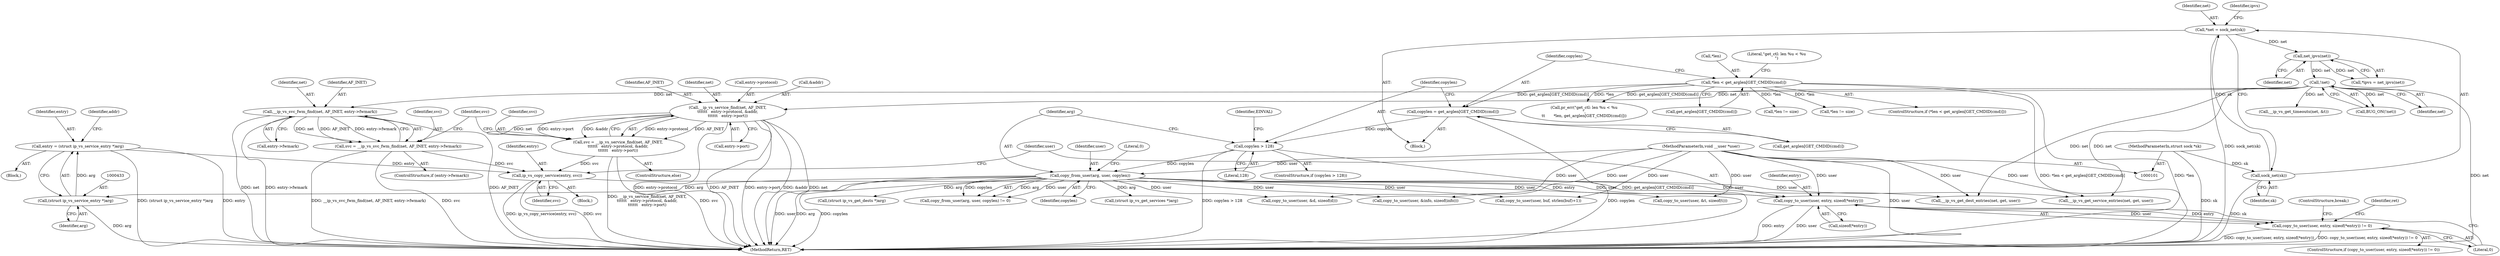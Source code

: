 digraph "0_linux_2d8a041b7bfe1097af21441cb77d6af95f4f4680@API" {
"1000471" [label="(Call,ip_vs_copy_service(entry, svc))"];
"1000430" [label="(Call,entry = (struct ip_vs_service_entry *)arg)"];
"1000432" [label="(Call,(struct ip_vs_service_entry *)arg)"];
"1000179" [label="(Call,copy_from_user(arg, user, copylen))"];
"1000104" [label="(MethodParameterIn,void __user *user)"];
"1000171" [label="(Call,copylen > 128)"];
"1000164" [label="(Call,copylen = get_arglen[GET_CMDID(cmd)])"];
"1000145" [label="(Call,*len < get_arglen[GET_CMDID(cmd)])"];
"1000446" [label="(Call,svc = __ip_vs_svc_fwm_find(net, AF_INET, entry->fwmark))"];
"1000448" [label="(Call,__ip_vs_svc_fwm_find(net, AF_INET, entry->fwmark))"];
"1000124" [label="(Call,!net)"];
"1000121" [label="(Call,net_ipvs(net))"];
"1000114" [label="(Call,*net = sock_net(sk))"];
"1000116" [label="(Call,sock_net(sk))"];
"1000102" [label="(MethodParameterIn,struct sock *sk)"];
"1000455" [label="(Call,svc = __ip_vs_service_find(net, AF_INET,\n\t\t\t\t\t\t   entry->protocol, &addr,\n\t\t\t\t\t\t   entry->port))"];
"1000457" [label="(Call,__ip_vs_service_find(net, AF_INET,\n\t\t\t\t\t\t   entry->protocol, &addr,\n\t\t\t\t\t\t   entry->port))"];
"1000476" [label="(Call,copy_to_user(user, entry, sizeof(*entry)))"];
"1000475" [label="(Call,copy_to_user(user, entry, sizeof(*entry)) != 0)"];
"1000121" [label="(Call,net_ipvs(net))"];
"1000479" [label="(Call,sizeof(*entry))"];
"1000477" [label="(Identifier,user)"];
"1000449" [label="(Identifier,net)"];
"1000431" [label="(Identifier,entry)"];
"1000104" [label="(MethodParameterIn,void __user *user)"];
"1000153" [label="(Call,pr_err(\"get_ctl: len %u < %u\n\",\n\t\t       *len, get_arglen[GET_CMDID(cmd)]))"];
"1000492" [label="(ControlStructure,break;)"];
"1000451" [label="(Call,entry->fwmark)"];
"1000476" [label="(Call,copy_to_user(user, entry, sizeof(*entry)))"];
"1000478" [label="(Identifier,entry)"];
"1000179" [label="(Call,copy_from_user(arg, user, copylen))"];
"1000124" [label="(Call,!net)"];
"1000148" [label="(Call,get_arglen[GET_CMDID(cmd)])"];
"1000434" [label="(Identifier,arg)"];
"1000430" [label="(Call,entry = (struct ip_vs_service_entry *)arg)"];
"1000172" [label="(Identifier,copylen)"];
"1000183" [label="(Literal,0)"];
"1000473" [label="(Identifier,svc)"];
"1000442" [label="(ControlStructure,if (entry->fwmark))"];
"1000552" [label="(Call,copy_to_user(user, &t, sizeof(t)))"];
"1000450" [label="(Identifier,AF_INET)"];
"1000114" [label="(Call,*net = sock_net(sk))"];
"1000475" [label="(Call,copy_to_user(user, entry, sizeof(*entry)) != 0)"];
"1000178" [label="(Call,copy_from_user(arg, user, copylen) != 0)"];
"1000145" [label="(Call,*len < get_arglen[GET_CMDID(cmd)])"];
"1000106" [label="(Block,)"];
"1000146" [label="(Call,*len)"];
"1000180" [label="(Identifier,arg)"];
"1000164" [label="(Call,copylen = get_arglen[GET_CMDID(cmd)])"];
"1000115" [label="(Identifier,net)"];
"1000459" [label="(Identifier,AF_INET)"];
"1000171" [label="(Call,copylen > 128)"];
"1000325" [label="(Call,copy_to_user(user, buf, strlen(buf)+1))"];
"1000532" [label="(Call,__ip_vs_get_dest_entries(net, get, user))"];
"1000515" [label="(Call,*len != size)"];
"1000122" [label="(Identifier,net)"];
"1000176" [label="(Identifier,EINVAL)"];
"1000116" [label="(Call,sock_net(sk))"];
"1000437" [label="(Identifier,addr)"];
"1000575" [label="(MethodReturn,RET)"];
"1000469" [label="(Identifier,svc)"];
"1000286" [label="(Call,copy_to_user(user, &d, sizeof(d)))"];
"1000420" [label="(Call,__ip_vs_get_service_entries(net, get, user))"];
"1000455" [label="(Call,svc = __ip_vs_service_find(net, AF_INET,\n\t\t\t\t\t\t   entry->protocol, &addr,\n\t\t\t\t\t\t   entry->port))"];
"1000546" [label="(Call,__ip_vs_get_timeouts(net, &t))"];
"1000482" [label="(Literal,0)"];
"1000465" [label="(Call,entry->port)"];
"1000457" [label="(Call,__ip_vs_service_find(net, AF_INET,\n\t\t\t\t\t\t   entry->protocol, &addr,\n\t\t\t\t\t\t   entry->port))"];
"1000102" [label="(MethodParameterIn,struct sock *sk)"];
"1000454" [label="(ControlStructure,else)"];
"1000458" [label="(Identifier,net)"];
"1000472" [label="(Identifier,entry)"];
"1000181" [label="(Identifier,user)"];
"1000403" [label="(Call,*len != size)"];
"1000470" [label="(Block,)"];
"1000369" [label="(Call,copy_to_user(user, &info, sizeof(info)))"];
"1000448" [label="(Call,__ip_vs_svc_fwm_find(net, AF_INET, entry->fwmark))"];
"1000144" [label="(ControlStructure,if (*len < get_arglen[GET_CMDID(cmd)]))"];
"1000119" [label="(Call,*ipvs = net_ipvs(net))"];
"1000471" [label="(Call,ip_vs_copy_service(entry, svc))"];
"1000120" [label="(Identifier,ipvs)"];
"1000117" [label="(Identifier,sk)"];
"1000456" [label="(Identifier,svc)"];
"1000426" [label="(Block,)"];
"1000154" [label="(Literal,\"get_ctl: len %u < %u\n\")"];
"1000460" [label="(Call,entry->protocol)"];
"1000182" [label="(Identifier,copylen)"];
"1000123" [label="(Call,BUG_ON(!net))"];
"1000166" [label="(Call,get_arglen[GET_CMDID(cmd)])"];
"1000432" [label="(Call,(struct ip_vs_service_entry *)arg)"];
"1000387" [label="(Call,(struct ip_vs_get_services *)arg)"];
"1000447" [label="(Identifier,svc)"];
"1000165" [label="(Identifier,copylen)"];
"1000484" [label="(Identifier,ret)"];
"1000446" [label="(Call,svc = __ip_vs_svc_fwm_find(net, AF_INET, entry->fwmark))"];
"1000125" [label="(Identifier,net)"];
"1000463" [label="(Call,&addr)"];
"1000170" [label="(ControlStructure,if (copylen > 128))"];
"1000173" [label="(Literal,128)"];
"1000474" [label="(ControlStructure,if (copy_to_user(user, entry, sizeof(*entry)) != 0))"];
"1000499" [label="(Call,(struct ip_vs_get_dests *)arg)"];
"1000471" -> "1000470"  [label="AST: "];
"1000471" -> "1000473"  [label="CFG: "];
"1000472" -> "1000471"  [label="AST: "];
"1000473" -> "1000471"  [label="AST: "];
"1000477" -> "1000471"  [label="CFG: "];
"1000471" -> "1000575"  [label="DDG: svc"];
"1000471" -> "1000575"  [label="DDG: ip_vs_copy_service(entry, svc)"];
"1000430" -> "1000471"  [label="DDG: entry"];
"1000446" -> "1000471"  [label="DDG: svc"];
"1000455" -> "1000471"  [label="DDG: svc"];
"1000471" -> "1000476"  [label="DDG: entry"];
"1000430" -> "1000426"  [label="AST: "];
"1000430" -> "1000432"  [label="CFG: "];
"1000431" -> "1000430"  [label="AST: "];
"1000432" -> "1000430"  [label="AST: "];
"1000437" -> "1000430"  [label="CFG: "];
"1000430" -> "1000575"  [label="DDG: (struct ip_vs_service_entry *)arg"];
"1000430" -> "1000575"  [label="DDG: entry"];
"1000432" -> "1000430"  [label="DDG: arg"];
"1000432" -> "1000434"  [label="CFG: "];
"1000433" -> "1000432"  [label="AST: "];
"1000434" -> "1000432"  [label="AST: "];
"1000432" -> "1000575"  [label="DDG: arg"];
"1000179" -> "1000432"  [label="DDG: arg"];
"1000179" -> "1000178"  [label="AST: "];
"1000179" -> "1000182"  [label="CFG: "];
"1000180" -> "1000179"  [label="AST: "];
"1000181" -> "1000179"  [label="AST: "];
"1000182" -> "1000179"  [label="AST: "];
"1000183" -> "1000179"  [label="CFG: "];
"1000179" -> "1000575"  [label="DDG: copylen"];
"1000179" -> "1000575"  [label="DDG: user"];
"1000179" -> "1000575"  [label="DDG: arg"];
"1000179" -> "1000178"  [label="DDG: arg"];
"1000179" -> "1000178"  [label="DDG: user"];
"1000179" -> "1000178"  [label="DDG: copylen"];
"1000104" -> "1000179"  [label="DDG: user"];
"1000171" -> "1000179"  [label="DDG: copylen"];
"1000179" -> "1000286"  [label="DDG: user"];
"1000179" -> "1000325"  [label="DDG: user"];
"1000179" -> "1000369"  [label="DDG: user"];
"1000179" -> "1000387"  [label="DDG: arg"];
"1000179" -> "1000420"  [label="DDG: user"];
"1000179" -> "1000476"  [label="DDG: user"];
"1000179" -> "1000499"  [label="DDG: arg"];
"1000179" -> "1000532"  [label="DDG: user"];
"1000179" -> "1000552"  [label="DDG: user"];
"1000104" -> "1000101"  [label="AST: "];
"1000104" -> "1000575"  [label="DDG: user"];
"1000104" -> "1000286"  [label="DDG: user"];
"1000104" -> "1000325"  [label="DDG: user"];
"1000104" -> "1000369"  [label="DDG: user"];
"1000104" -> "1000420"  [label="DDG: user"];
"1000104" -> "1000476"  [label="DDG: user"];
"1000104" -> "1000532"  [label="DDG: user"];
"1000104" -> "1000552"  [label="DDG: user"];
"1000171" -> "1000170"  [label="AST: "];
"1000171" -> "1000173"  [label="CFG: "];
"1000172" -> "1000171"  [label="AST: "];
"1000173" -> "1000171"  [label="AST: "];
"1000176" -> "1000171"  [label="CFG: "];
"1000180" -> "1000171"  [label="CFG: "];
"1000171" -> "1000575"  [label="DDG: copylen"];
"1000171" -> "1000575"  [label="DDG: copylen > 128"];
"1000164" -> "1000171"  [label="DDG: copylen"];
"1000164" -> "1000106"  [label="AST: "];
"1000164" -> "1000166"  [label="CFG: "];
"1000165" -> "1000164"  [label="AST: "];
"1000166" -> "1000164"  [label="AST: "];
"1000172" -> "1000164"  [label="CFG: "];
"1000164" -> "1000575"  [label="DDG: get_arglen[GET_CMDID(cmd)]"];
"1000145" -> "1000164"  [label="DDG: get_arglen[GET_CMDID(cmd)]"];
"1000145" -> "1000144"  [label="AST: "];
"1000145" -> "1000148"  [label="CFG: "];
"1000146" -> "1000145"  [label="AST: "];
"1000148" -> "1000145"  [label="AST: "];
"1000154" -> "1000145"  [label="CFG: "];
"1000165" -> "1000145"  [label="CFG: "];
"1000145" -> "1000575"  [label="DDG: *len < get_arglen[GET_CMDID(cmd)]"];
"1000145" -> "1000575"  [label="DDG: *len"];
"1000145" -> "1000153"  [label="DDG: *len"];
"1000145" -> "1000153"  [label="DDG: get_arglen[GET_CMDID(cmd)]"];
"1000145" -> "1000403"  [label="DDG: *len"];
"1000145" -> "1000515"  [label="DDG: *len"];
"1000446" -> "1000442"  [label="AST: "];
"1000446" -> "1000448"  [label="CFG: "];
"1000447" -> "1000446"  [label="AST: "];
"1000448" -> "1000446"  [label="AST: "];
"1000469" -> "1000446"  [label="CFG: "];
"1000446" -> "1000575"  [label="DDG: svc"];
"1000446" -> "1000575"  [label="DDG: __ip_vs_svc_fwm_find(net, AF_INET, entry->fwmark)"];
"1000448" -> "1000446"  [label="DDG: net"];
"1000448" -> "1000446"  [label="DDG: AF_INET"];
"1000448" -> "1000446"  [label="DDG: entry->fwmark"];
"1000448" -> "1000451"  [label="CFG: "];
"1000449" -> "1000448"  [label="AST: "];
"1000450" -> "1000448"  [label="AST: "];
"1000451" -> "1000448"  [label="AST: "];
"1000448" -> "1000575"  [label="DDG: AF_INET"];
"1000448" -> "1000575"  [label="DDG: net"];
"1000448" -> "1000575"  [label="DDG: entry->fwmark"];
"1000124" -> "1000448"  [label="DDG: net"];
"1000124" -> "1000123"  [label="AST: "];
"1000124" -> "1000125"  [label="CFG: "];
"1000125" -> "1000124"  [label="AST: "];
"1000123" -> "1000124"  [label="CFG: "];
"1000124" -> "1000575"  [label="DDG: net"];
"1000124" -> "1000123"  [label="DDG: net"];
"1000121" -> "1000124"  [label="DDG: net"];
"1000124" -> "1000420"  [label="DDG: net"];
"1000124" -> "1000457"  [label="DDG: net"];
"1000124" -> "1000532"  [label="DDG: net"];
"1000124" -> "1000546"  [label="DDG: net"];
"1000121" -> "1000119"  [label="AST: "];
"1000121" -> "1000122"  [label="CFG: "];
"1000122" -> "1000121"  [label="AST: "];
"1000119" -> "1000121"  [label="CFG: "];
"1000121" -> "1000119"  [label="DDG: net"];
"1000114" -> "1000121"  [label="DDG: net"];
"1000114" -> "1000106"  [label="AST: "];
"1000114" -> "1000116"  [label="CFG: "];
"1000115" -> "1000114"  [label="AST: "];
"1000116" -> "1000114"  [label="AST: "];
"1000120" -> "1000114"  [label="CFG: "];
"1000114" -> "1000575"  [label="DDG: sock_net(sk)"];
"1000116" -> "1000114"  [label="DDG: sk"];
"1000116" -> "1000117"  [label="CFG: "];
"1000117" -> "1000116"  [label="AST: "];
"1000116" -> "1000575"  [label="DDG: sk"];
"1000102" -> "1000116"  [label="DDG: sk"];
"1000102" -> "1000101"  [label="AST: "];
"1000102" -> "1000575"  [label="DDG: sk"];
"1000455" -> "1000454"  [label="AST: "];
"1000455" -> "1000457"  [label="CFG: "];
"1000456" -> "1000455"  [label="AST: "];
"1000457" -> "1000455"  [label="AST: "];
"1000469" -> "1000455"  [label="CFG: "];
"1000455" -> "1000575"  [label="DDG: __ip_vs_service_find(net, AF_INET,\n\t\t\t\t\t\t   entry->protocol, &addr,\n\t\t\t\t\t\t   entry->port)"];
"1000455" -> "1000575"  [label="DDG: svc"];
"1000457" -> "1000455"  [label="DDG: entry->protocol"];
"1000457" -> "1000455"  [label="DDG: AF_INET"];
"1000457" -> "1000455"  [label="DDG: net"];
"1000457" -> "1000455"  [label="DDG: entry->port"];
"1000457" -> "1000455"  [label="DDG: &addr"];
"1000457" -> "1000465"  [label="CFG: "];
"1000458" -> "1000457"  [label="AST: "];
"1000459" -> "1000457"  [label="AST: "];
"1000460" -> "1000457"  [label="AST: "];
"1000463" -> "1000457"  [label="AST: "];
"1000465" -> "1000457"  [label="AST: "];
"1000457" -> "1000575"  [label="DDG: entry->protocol"];
"1000457" -> "1000575"  [label="DDG: AF_INET"];
"1000457" -> "1000575"  [label="DDG: entry->port"];
"1000457" -> "1000575"  [label="DDG: &addr"];
"1000457" -> "1000575"  [label="DDG: net"];
"1000476" -> "1000475"  [label="AST: "];
"1000476" -> "1000479"  [label="CFG: "];
"1000477" -> "1000476"  [label="AST: "];
"1000478" -> "1000476"  [label="AST: "];
"1000479" -> "1000476"  [label="AST: "];
"1000482" -> "1000476"  [label="CFG: "];
"1000476" -> "1000575"  [label="DDG: user"];
"1000476" -> "1000575"  [label="DDG: entry"];
"1000476" -> "1000475"  [label="DDG: user"];
"1000476" -> "1000475"  [label="DDG: entry"];
"1000475" -> "1000474"  [label="AST: "];
"1000475" -> "1000482"  [label="CFG: "];
"1000482" -> "1000475"  [label="AST: "];
"1000484" -> "1000475"  [label="CFG: "];
"1000492" -> "1000475"  [label="CFG: "];
"1000475" -> "1000575"  [label="DDG: copy_to_user(user, entry, sizeof(*entry))"];
"1000475" -> "1000575"  [label="DDG: copy_to_user(user, entry, sizeof(*entry)) != 0"];
}
